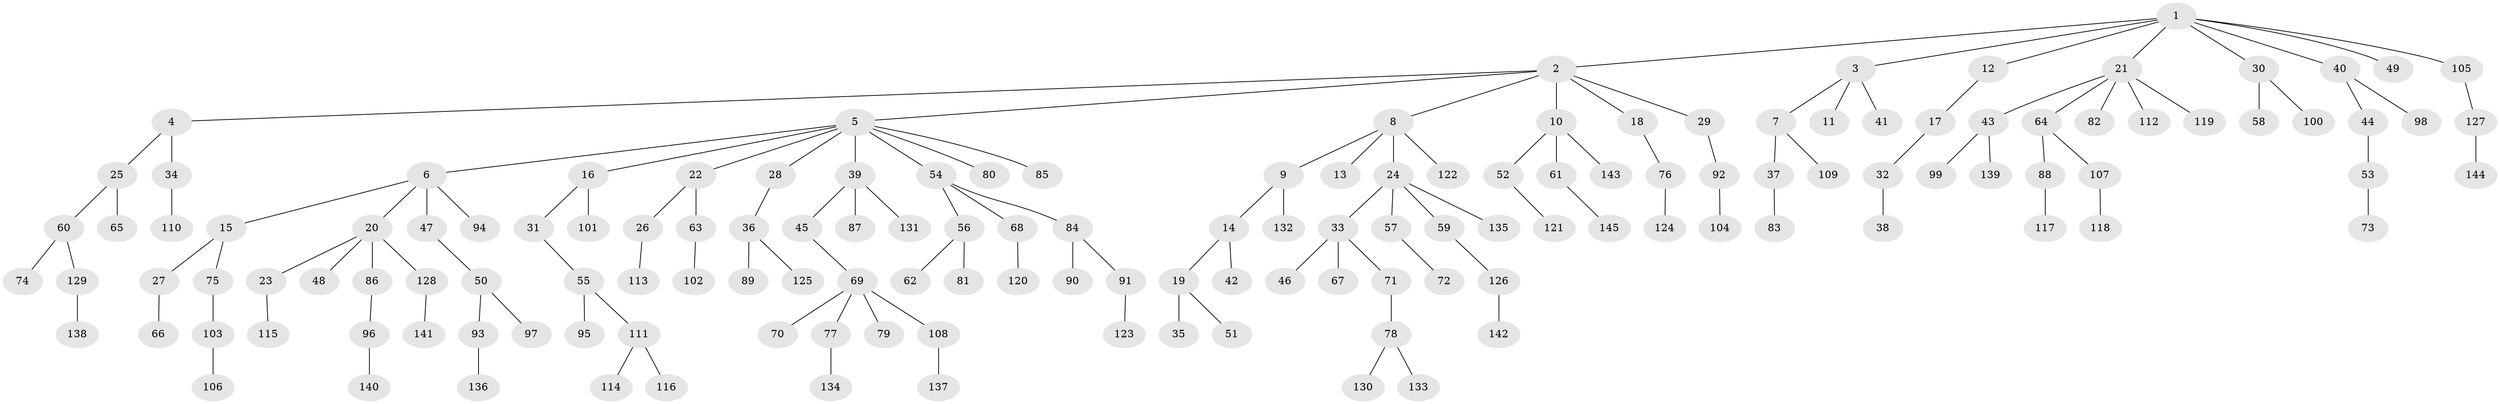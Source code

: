 // Generated by graph-tools (version 1.1) at 2025/15/03/09/25 04:15:36]
// undirected, 145 vertices, 144 edges
graph export_dot {
graph [start="1"]
  node [color=gray90,style=filled];
  1;
  2;
  3;
  4;
  5;
  6;
  7;
  8;
  9;
  10;
  11;
  12;
  13;
  14;
  15;
  16;
  17;
  18;
  19;
  20;
  21;
  22;
  23;
  24;
  25;
  26;
  27;
  28;
  29;
  30;
  31;
  32;
  33;
  34;
  35;
  36;
  37;
  38;
  39;
  40;
  41;
  42;
  43;
  44;
  45;
  46;
  47;
  48;
  49;
  50;
  51;
  52;
  53;
  54;
  55;
  56;
  57;
  58;
  59;
  60;
  61;
  62;
  63;
  64;
  65;
  66;
  67;
  68;
  69;
  70;
  71;
  72;
  73;
  74;
  75;
  76;
  77;
  78;
  79;
  80;
  81;
  82;
  83;
  84;
  85;
  86;
  87;
  88;
  89;
  90;
  91;
  92;
  93;
  94;
  95;
  96;
  97;
  98;
  99;
  100;
  101;
  102;
  103;
  104;
  105;
  106;
  107;
  108;
  109;
  110;
  111;
  112;
  113;
  114;
  115;
  116;
  117;
  118;
  119;
  120;
  121;
  122;
  123;
  124;
  125;
  126;
  127;
  128;
  129;
  130;
  131;
  132;
  133;
  134;
  135;
  136;
  137;
  138;
  139;
  140;
  141;
  142;
  143;
  144;
  145;
  1 -- 2;
  1 -- 3;
  1 -- 12;
  1 -- 21;
  1 -- 30;
  1 -- 40;
  1 -- 49;
  1 -- 105;
  2 -- 4;
  2 -- 5;
  2 -- 8;
  2 -- 10;
  2 -- 18;
  2 -- 29;
  3 -- 7;
  3 -- 11;
  3 -- 41;
  4 -- 25;
  4 -- 34;
  5 -- 6;
  5 -- 16;
  5 -- 22;
  5 -- 28;
  5 -- 39;
  5 -- 54;
  5 -- 80;
  5 -- 85;
  6 -- 15;
  6 -- 20;
  6 -- 47;
  6 -- 94;
  7 -- 37;
  7 -- 109;
  8 -- 9;
  8 -- 13;
  8 -- 24;
  8 -- 122;
  9 -- 14;
  9 -- 132;
  10 -- 52;
  10 -- 61;
  10 -- 143;
  12 -- 17;
  14 -- 19;
  14 -- 42;
  15 -- 27;
  15 -- 75;
  16 -- 31;
  16 -- 101;
  17 -- 32;
  18 -- 76;
  19 -- 35;
  19 -- 51;
  20 -- 23;
  20 -- 48;
  20 -- 86;
  20 -- 128;
  21 -- 43;
  21 -- 64;
  21 -- 82;
  21 -- 112;
  21 -- 119;
  22 -- 26;
  22 -- 63;
  23 -- 115;
  24 -- 33;
  24 -- 57;
  24 -- 59;
  24 -- 135;
  25 -- 60;
  25 -- 65;
  26 -- 113;
  27 -- 66;
  28 -- 36;
  29 -- 92;
  30 -- 58;
  30 -- 100;
  31 -- 55;
  32 -- 38;
  33 -- 46;
  33 -- 67;
  33 -- 71;
  34 -- 110;
  36 -- 89;
  36 -- 125;
  37 -- 83;
  39 -- 45;
  39 -- 87;
  39 -- 131;
  40 -- 44;
  40 -- 98;
  43 -- 99;
  43 -- 139;
  44 -- 53;
  45 -- 69;
  47 -- 50;
  50 -- 93;
  50 -- 97;
  52 -- 121;
  53 -- 73;
  54 -- 56;
  54 -- 68;
  54 -- 84;
  55 -- 95;
  55 -- 111;
  56 -- 62;
  56 -- 81;
  57 -- 72;
  59 -- 126;
  60 -- 74;
  60 -- 129;
  61 -- 145;
  63 -- 102;
  64 -- 88;
  64 -- 107;
  68 -- 120;
  69 -- 70;
  69 -- 77;
  69 -- 79;
  69 -- 108;
  71 -- 78;
  75 -- 103;
  76 -- 124;
  77 -- 134;
  78 -- 130;
  78 -- 133;
  84 -- 90;
  84 -- 91;
  86 -- 96;
  88 -- 117;
  91 -- 123;
  92 -- 104;
  93 -- 136;
  96 -- 140;
  103 -- 106;
  105 -- 127;
  107 -- 118;
  108 -- 137;
  111 -- 114;
  111 -- 116;
  126 -- 142;
  127 -- 144;
  128 -- 141;
  129 -- 138;
}
